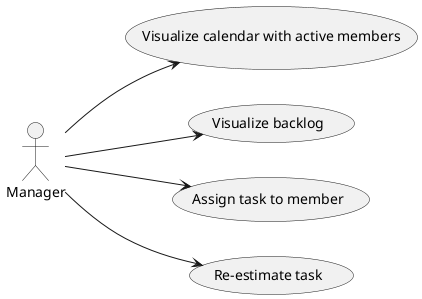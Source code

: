 @startuml
left to right direction

:Manager: --> (Visualize calendar with active members)
:Manager: --> (Visualize backlog)
:Manager: --> (Assign task to member)
:Manager: --> (Re-estimate task)

@enduml
